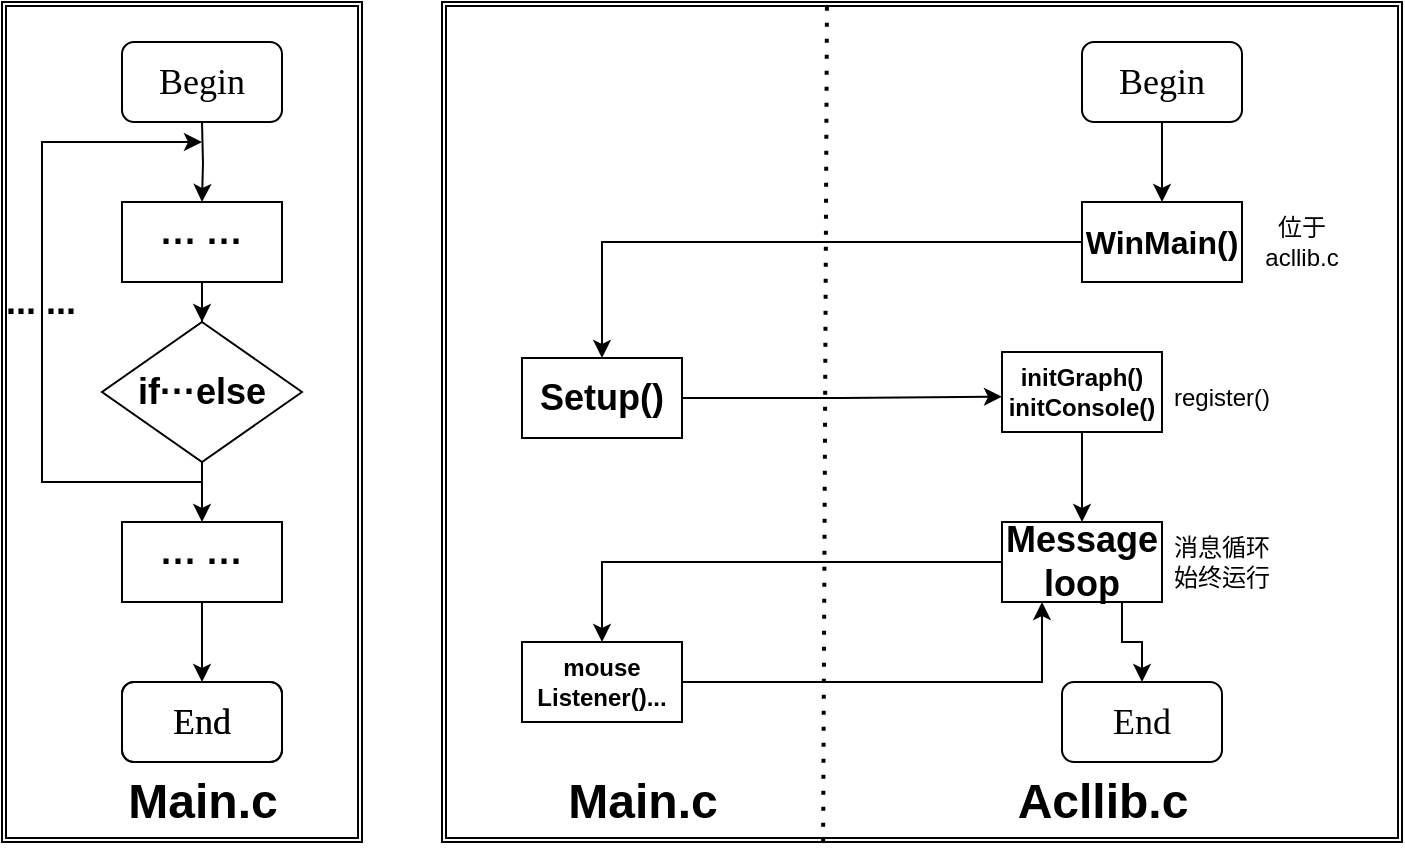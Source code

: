 <mxfile version="22.1.11" type="device">
  <diagram name="第 1 页" id="wcW05nUL4vq5_6teQpkE">
    <mxGraphModel dx="794" dy="519" grid="1" gridSize="10" guides="1" tooltips="1" connect="1" arrows="1" fold="1" page="1" pageScale="1" pageWidth="827" pageHeight="1169" math="0" shadow="0">
      <root>
        <mxCell id="0" />
        <mxCell id="1" parent="0" />
        <mxCell id="Vx_XcLM9D_9K_0JDuTZA-30" value="" style="shape=ext;double=1;rounded=0;whiteSpace=wrap;html=1;fillColor=none;" parent="1" vertex="1">
          <mxGeometry x="20" y="100" width="180" height="420" as="geometry" />
        </mxCell>
        <mxCell id="Vx_XcLM9D_9K_0JDuTZA-32" value="" style="shape=ext;double=1;rounded=0;whiteSpace=wrap;html=1;fillColor=none;" parent="1" vertex="1">
          <mxGeometry x="240" y="100" width="480" height="420" as="geometry" />
        </mxCell>
        <mxCell id="Vx_XcLM9D_9K_0JDuTZA-24" value="register()" style="text;html=1;strokeColor=none;fillColor=none;align=center;verticalAlign=middle;whiteSpace=wrap;rounded=0;" parent="1" vertex="1">
          <mxGeometry x="600" y="283" width="60" height="30" as="geometry" />
        </mxCell>
        <mxCell id="Vx_XcLM9D_9K_0JDuTZA-2" style="edgeStyle=orthogonalEdgeStyle;rounded=0;orthogonalLoop=1;jettySize=auto;html=1;exitX=0.5;exitY=1;exitDx=0;exitDy=0;" parent="1" edge="1">
          <mxGeometry relative="1" as="geometry">
            <mxPoint x="120" y="200" as="targetPoint" />
            <mxPoint x="120" y="160" as="sourcePoint" />
          </mxGeometry>
        </mxCell>
        <mxCell id="Vx_XcLM9D_9K_0JDuTZA-3" value="&lt;font style=&quot;font-size: 18px;&quot; face=&quot;Times New Roman&quot;&gt;Begin&lt;/font&gt;" style="rounded=1;whiteSpace=wrap;html=1;fillColor=none;" parent="1" vertex="1">
          <mxGeometry x="80" y="120" width="80" height="40" as="geometry" />
        </mxCell>
        <mxCell id="Vx_XcLM9D_9K_0JDuTZA-5" style="edgeStyle=orthogonalEdgeStyle;rounded=0;orthogonalLoop=1;jettySize=auto;html=1;exitX=0.5;exitY=1;exitDx=0;exitDy=0;" parent="1" source="Vx_XcLM9D_9K_0JDuTZA-4" target="Vx_XcLM9D_9K_0JDuTZA-6" edge="1">
          <mxGeometry relative="1" as="geometry">
            <mxPoint x="120" y="270" as="targetPoint" />
          </mxGeometry>
        </mxCell>
        <mxCell id="Vx_XcLM9D_9K_0JDuTZA-4" value="&lt;b style=&quot;border-color: var(--border-color);&quot;&gt;&lt;font style=&quot;border-color: var(--border-color); font-size: 18px;&quot;&gt;··· ···&lt;/font&gt;&lt;/b&gt;" style="rounded=0;whiteSpace=wrap;html=1;fillColor=none;" parent="1" vertex="1">
          <mxGeometry x="80" y="200" width="80" height="40" as="geometry" />
        </mxCell>
        <mxCell id="Vx_XcLM9D_9K_0JDuTZA-7" style="edgeStyle=orthogonalEdgeStyle;rounded=0;orthogonalLoop=1;jettySize=auto;html=1;exitX=0.5;exitY=1;exitDx=0;exitDy=0;" parent="1" source="Vx_XcLM9D_9K_0JDuTZA-6" edge="1">
          <mxGeometry relative="1" as="geometry">
            <mxPoint x="120" y="360" as="targetPoint" />
          </mxGeometry>
        </mxCell>
        <mxCell id="Vx_XcLM9D_9K_0JDuTZA-6" value="&lt;b&gt;&lt;font style=&quot;font-size: 18px;&quot;&gt;if···else&lt;/font&gt;&lt;/b&gt;" style="rhombus;whiteSpace=wrap;html=1;fillColor=none;" parent="1" vertex="1">
          <mxGeometry x="70" y="260" width="100" height="70" as="geometry" />
        </mxCell>
        <mxCell id="Vx_XcLM9D_9K_0JDuTZA-10" style="edgeStyle=orthogonalEdgeStyle;rounded=0;orthogonalLoop=1;jettySize=auto;html=1;exitX=0.5;exitY=1;exitDx=0;exitDy=0;entryX=0.5;entryY=0;entryDx=0;entryDy=0;" parent="1" source="Vx_XcLM9D_9K_0JDuTZA-8" target="Vx_XcLM9D_9K_0JDuTZA-9" edge="1">
          <mxGeometry relative="1" as="geometry" />
        </mxCell>
        <mxCell id="Vx_XcLM9D_9K_0JDuTZA-8" value="&lt;b&gt;&lt;font style=&quot;font-size: 18px;&quot;&gt;··· ···&lt;/font&gt;&lt;/b&gt;" style="rounded=0;whiteSpace=wrap;html=1;fillColor=none;" parent="1" vertex="1">
          <mxGeometry x="80" y="360" width="80" height="40" as="geometry" />
        </mxCell>
        <mxCell id="Vx_XcLM9D_9K_0JDuTZA-9" value="&lt;font style=&quot;font-size: 18px;&quot; face=&quot;Times New Roman&quot;&gt;End&lt;/font&gt;" style="rounded=1;whiteSpace=wrap;html=1;fillColor=none;" parent="1" vertex="1">
          <mxGeometry x="80" y="440" width="80" height="40" as="geometry" />
        </mxCell>
        <mxCell id="Vx_XcLM9D_9K_0JDuTZA-11" value="" style="endArrow=classic;html=1;rounded=0;" parent="1" edge="1">
          <mxGeometry width="50" height="50" relative="1" as="geometry">
            <mxPoint x="120" y="340" as="sourcePoint" />
            <mxPoint x="120" y="170" as="targetPoint" />
            <Array as="points">
              <mxPoint x="40" y="340" />
              <mxPoint x="40" y="170" />
            </Array>
          </mxGeometry>
        </mxCell>
        <mxCell id="Vx_XcLM9D_9K_0JDuTZA-12" value="... ..." style="edgeLabel;html=1;align=center;verticalAlign=middle;resizable=0;points=[];labelBackgroundColor=none;fontStyle=1;fontSize=18;" parent="Vx_XcLM9D_9K_0JDuTZA-11" vertex="1" connectable="0">
          <mxGeometry x="0.03" y="1" relative="1" as="geometry">
            <mxPoint as="offset" />
          </mxGeometry>
        </mxCell>
        <mxCell id="Vx_XcLM9D_9K_0JDuTZA-16" style="edgeStyle=orthogonalEdgeStyle;rounded=0;orthogonalLoop=1;jettySize=auto;html=1;exitX=0.5;exitY=1;exitDx=0;exitDy=0;" parent="1" source="Vx_XcLM9D_9K_0JDuTZA-15" edge="1">
          <mxGeometry relative="1" as="geometry">
            <mxPoint x="600" y="200" as="targetPoint" />
          </mxGeometry>
        </mxCell>
        <mxCell id="Vx_XcLM9D_9K_0JDuTZA-15" value="&lt;font style=&quot;font-size: 18px;&quot; face=&quot;Times New Roman&quot;&gt;Begin&lt;/font&gt;" style="rounded=1;whiteSpace=wrap;html=1;fillColor=none;" parent="1" vertex="1">
          <mxGeometry x="560" y="120" width="80" height="40" as="geometry" />
        </mxCell>
        <mxCell id="EJ5sKNLR0KxjE8mnvXL1-1" style="edgeStyle=orthogonalEdgeStyle;rounded=0;orthogonalLoop=1;jettySize=auto;html=1;exitX=0;exitY=0.5;exitDx=0;exitDy=0;entryX=0.5;entryY=0;entryDx=0;entryDy=0;" edge="1" parent="1" source="Vx_XcLM9D_9K_0JDuTZA-18" target="Vx_XcLM9D_9K_0JDuTZA-21">
          <mxGeometry relative="1" as="geometry" />
        </mxCell>
        <mxCell id="Vx_XcLM9D_9K_0JDuTZA-18" value="&lt;b&gt;&lt;font style=&quot;font-size: 16px;&quot;&gt;WinMain()&lt;/font&gt;&lt;/b&gt;" style="rounded=0;whiteSpace=wrap;html=1;fillColor=none;" parent="1" vertex="1">
          <mxGeometry x="560" y="200" width="80" height="40" as="geometry" />
        </mxCell>
        <mxCell id="Vx_XcLM9D_9K_0JDuTZA-19" value="位于acllib.c" style="text;html=1;strokeColor=none;fillColor=none;align=center;verticalAlign=middle;whiteSpace=wrap;rounded=0;" parent="1" vertex="1">
          <mxGeometry x="640" y="205" width="60" height="30" as="geometry" />
        </mxCell>
        <mxCell id="b8o53QW4tn2VB0qnrKb_-6" style="edgeStyle=orthogonalEdgeStyle;rounded=0;orthogonalLoop=1;jettySize=auto;html=1;exitX=1;exitY=0.5;exitDx=0;exitDy=0;" parent="1" source="Vx_XcLM9D_9K_0JDuTZA-21" edge="1">
          <mxGeometry relative="1" as="geometry">
            <mxPoint x="520" y="297.333" as="targetPoint" />
          </mxGeometry>
        </mxCell>
        <mxCell id="Vx_XcLM9D_9K_0JDuTZA-21" value="&lt;span style=&quot;font-size: 18px;&quot;&gt;&lt;b&gt;Setup()&lt;/b&gt;&lt;/span&gt;" style="rounded=0;whiteSpace=wrap;html=1;fillColor=none;" parent="1" vertex="1">
          <mxGeometry x="280" y="278" width="80" height="40" as="geometry" />
        </mxCell>
        <mxCell id="Vx_XcLM9D_9K_0JDuTZA-25" style="edgeStyle=orthogonalEdgeStyle;rounded=0;orthogonalLoop=1;jettySize=auto;html=1;exitX=0.5;exitY=1;exitDx=0;exitDy=0;entryX=0.5;entryY=0;entryDx=0;entryDy=0;" parent="1" source="Vx_XcLM9D_9K_0JDuTZA-23" target="Vx_XcLM9D_9K_0JDuTZA-26" edge="1">
          <mxGeometry relative="1" as="geometry">
            <mxPoint x="520" y="360" as="targetPoint" />
          </mxGeometry>
        </mxCell>
        <mxCell id="Vx_XcLM9D_9K_0JDuTZA-23" value="&lt;font style=&quot;border-color: var(--border-color); font-size: 12px;&quot;&gt;&lt;span style=&quot;&quot;&gt;&lt;b&gt;initGraph()&lt;br&gt;initConsole()&lt;/b&gt;&lt;/span&gt;&lt;br&gt;&lt;/font&gt;&lt;span style=&quot;border-color: var(--border-color);&quot;&gt;&lt;/span&gt;" style="rounded=0;whiteSpace=wrap;html=1;fillColor=none;" parent="1" vertex="1">
          <mxGeometry x="520" y="275" width="80" height="40" as="geometry" />
        </mxCell>
        <mxCell id="b8o53QW4tn2VB0qnrKb_-3" style="edgeStyle=orthogonalEdgeStyle;rounded=0;orthogonalLoop=1;jettySize=auto;html=1;exitX=0;exitY=0.5;exitDx=0;exitDy=0;entryX=0.5;entryY=0;entryDx=0;entryDy=0;" parent="1" source="Vx_XcLM9D_9K_0JDuTZA-26" target="b8o53QW4tn2VB0qnrKb_-2" edge="1">
          <mxGeometry relative="1" as="geometry" />
        </mxCell>
        <mxCell id="EJ5sKNLR0KxjE8mnvXL1-6" style="edgeStyle=orthogonalEdgeStyle;rounded=0;orthogonalLoop=1;jettySize=auto;html=1;exitX=0.75;exitY=1;exitDx=0;exitDy=0;entryX=0.5;entryY=0;entryDx=0;entryDy=0;" edge="1" parent="1" source="Vx_XcLM9D_9K_0JDuTZA-26" target="EJ5sKNLR0KxjE8mnvXL1-5">
          <mxGeometry relative="1" as="geometry" />
        </mxCell>
        <mxCell id="Vx_XcLM9D_9K_0JDuTZA-26" value="&lt;b style=&quot;border-color: var(--border-color);&quot;&gt;&lt;font style=&quot;border-color: var(--border-color); font-size: 18px;&quot;&gt;Message loop&lt;/font&gt;&lt;/b&gt;" style="rounded=0;whiteSpace=wrap;html=1;fillColor=none;" parent="1" vertex="1">
          <mxGeometry x="520" y="360" width="80" height="40" as="geometry" />
        </mxCell>
        <mxCell id="Vx_XcLM9D_9K_0JDuTZA-27" value="消息循环&lt;br&gt;始终运行" style="text;html=1;strokeColor=none;fillColor=none;align=center;verticalAlign=middle;whiteSpace=wrap;rounded=0;" parent="1" vertex="1">
          <mxGeometry x="600" y="365" width="60" height="30" as="geometry" />
        </mxCell>
        <mxCell id="Vx_XcLM9D_9K_0JDuTZA-28" value="" style="endArrow=none;dashed=1;html=1;dashPattern=1 3;strokeWidth=2;rounded=0;entryX=0.401;entryY=0.001;entryDx=0;entryDy=0;entryPerimeter=0;exitX=0.397;exitY=1.001;exitDx=0;exitDy=0;exitPerimeter=0;" parent="1" source="Vx_XcLM9D_9K_0JDuTZA-32" target="Vx_XcLM9D_9K_0JDuTZA-32" edge="1">
          <mxGeometry width="50" height="50" relative="1" as="geometry">
            <mxPoint x="430" y="460" as="sourcePoint" />
            <mxPoint x="430" y="120" as="targetPoint" />
          </mxGeometry>
        </mxCell>
        <mxCell id="Vx_XcLM9D_9K_0JDuTZA-33" value="Main.c" style="text;strokeColor=none;fillColor=none;html=1;fontSize=24;fontStyle=1;verticalAlign=middle;align=center;" parent="1" vertex="1">
          <mxGeometry x="290" y="480" width="100" height="40" as="geometry" />
        </mxCell>
        <mxCell id="Vx_XcLM9D_9K_0JDuTZA-34" value="Acllib.c" style="text;strokeColor=none;fillColor=none;html=1;fontSize=24;fontStyle=1;verticalAlign=middle;align=center;" parent="1" vertex="1">
          <mxGeometry x="520" y="480" width="100" height="40" as="geometry" />
        </mxCell>
        <mxCell id="b8o53QW4tn2VB0qnrKb_-1" value="Main.c" style="text;strokeColor=none;fillColor=none;html=1;fontSize=24;fontStyle=1;verticalAlign=middle;align=center;" parent="1" vertex="1">
          <mxGeometry x="70" y="480" width="100" height="40" as="geometry" />
        </mxCell>
        <mxCell id="b8o53QW4tn2VB0qnrKb_-4" style="edgeStyle=orthogonalEdgeStyle;rounded=0;orthogonalLoop=1;jettySize=auto;html=1;exitX=1;exitY=0.5;exitDx=0;exitDy=0;" parent="1" source="b8o53QW4tn2VB0qnrKb_-2" edge="1">
          <mxGeometry relative="1" as="geometry">
            <mxPoint x="540" y="400" as="targetPoint" />
            <Array as="points">
              <mxPoint x="540" y="440" />
              <mxPoint x="540" y="400" />
            </Array>
          </mxGeometry>
        </mxCell>
        <mxCell id="b8o53QW4tn2VB0qnrKb_-2" value="&lt;b&gt;mouse&lt;br&gt;Listener()...&lt;/b&gt;" style="rounded=0;whiteSpace=wrap;html=1;fillColor=none;" parent="1" vertex="1">
          <mxGeometry x="280" y="420" width="80" height="40" as="geometry" />
        </mxCell>
        <mxCell id="EJ5sKNLR0KxjE8mnvXL1-4" value="&lt;font style=&quot;font-size: 18px;&quot; face=&quot;Times New Roman&quot;&gt;End&lt;/font&gt;" style="rounded=1;whiteSpace=wrap;html=1;fillColor=none;" vertex="1" parent="1">
          <mxGeometry x="80" y="440" width="80" height="40" as="geometry" />
        </mxCell>
        <mxCell id="EJ5sKNLR0KxjE8mnvXL1-5" value="&lt;font style=&quot;font-size: 18px;&quot; face=&quot;Times New Roman&quot;&gt;End&lt;/font&gt;" style="rounded=1;whiteSpace=wrap;html=1;fillColor=none;" vertex="1" parent="1">
          <mxGeometry x="550" y="440" width="80" height="40" as="geometry" />
        </mxCell>
      </root>
    </mxGraphModel>
  </diagram>
</mxfile>
